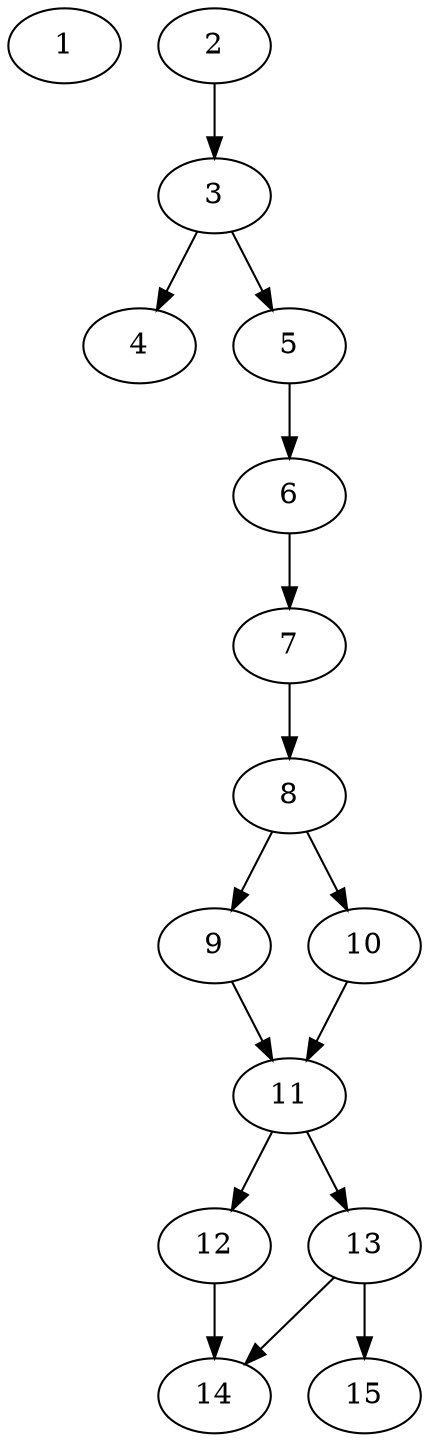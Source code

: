 // DAG automatically generated by daggen at Thu Oct  3 13:59:26 2019
// ./daggen --dot -n 15 --ccr 0.3 --fat 0.3 --regular 0.5 --density 0.7 --mindata 5242880 --maxdata 52428800 
digraph G {
  1 [size="126679040", alpha="0.12", expect_size="38003712"] 
  2 [size="28648107", alpha="0.06", expect_size="8594432"] 
  2 -> 3 [size ="8594432"]
  3 [size="161215147", alpha="0.15", expect_size="48364544"] 
  3 -> 4 [size ="48364544"]
  3 -> 5 [size ="48364544"]
  4 [size="162785280", alpha="0.16", expect_size="48835584"] 
  5 [size="32064853", alpha="0.01", expect_size="9619456"] 
  5 -> 6 [size ="9619456"]
  6 [size="150415360", alpha="0.01", expect_size="45124608"] 
  6 -> 7 [size ="45124608"]
  7 [size="143274667", alpha="0.19", expect_size="42982400"] 
  7 -> 8 [size ="42982400"]
  8 [size="75212800", alpha="0.17", expect_size="22563840"] 
  8 -> 9 [size ="22563840"]
  8 -> 10 [size ="22563840"]
  9 [size="104509440", alpha="0.06", expect_size="31352832"] 
  9 -> 11 [size ="31352832"]
  10 [size="91217920", alpha="0.18", expect_size="27365376"] 
  10 -> 11 [size ="27365376"]
  11 [size="36706987", alpha="0.09", expect_size="11012096"] 
  11 -> 12 [size ="11012096"]
  11 -> 13 [size ="11012096"]
  12 [size="128170667", alpha="0.07", expect_size="38451200"] 
  12 -> 14 [size ="38451200"]
  13 [size="172284587", alpha="0.03", expect_size="51685376"] 
  13 -> 14 [size ="51685376"]
  13 -> 15 [size ="51685376"]
  14 [size="136335360", alpha="0.04", expect_size="40900608"] 
  15 [size="106069333", alpha="0.09", expect_size="31820800"] 
}
